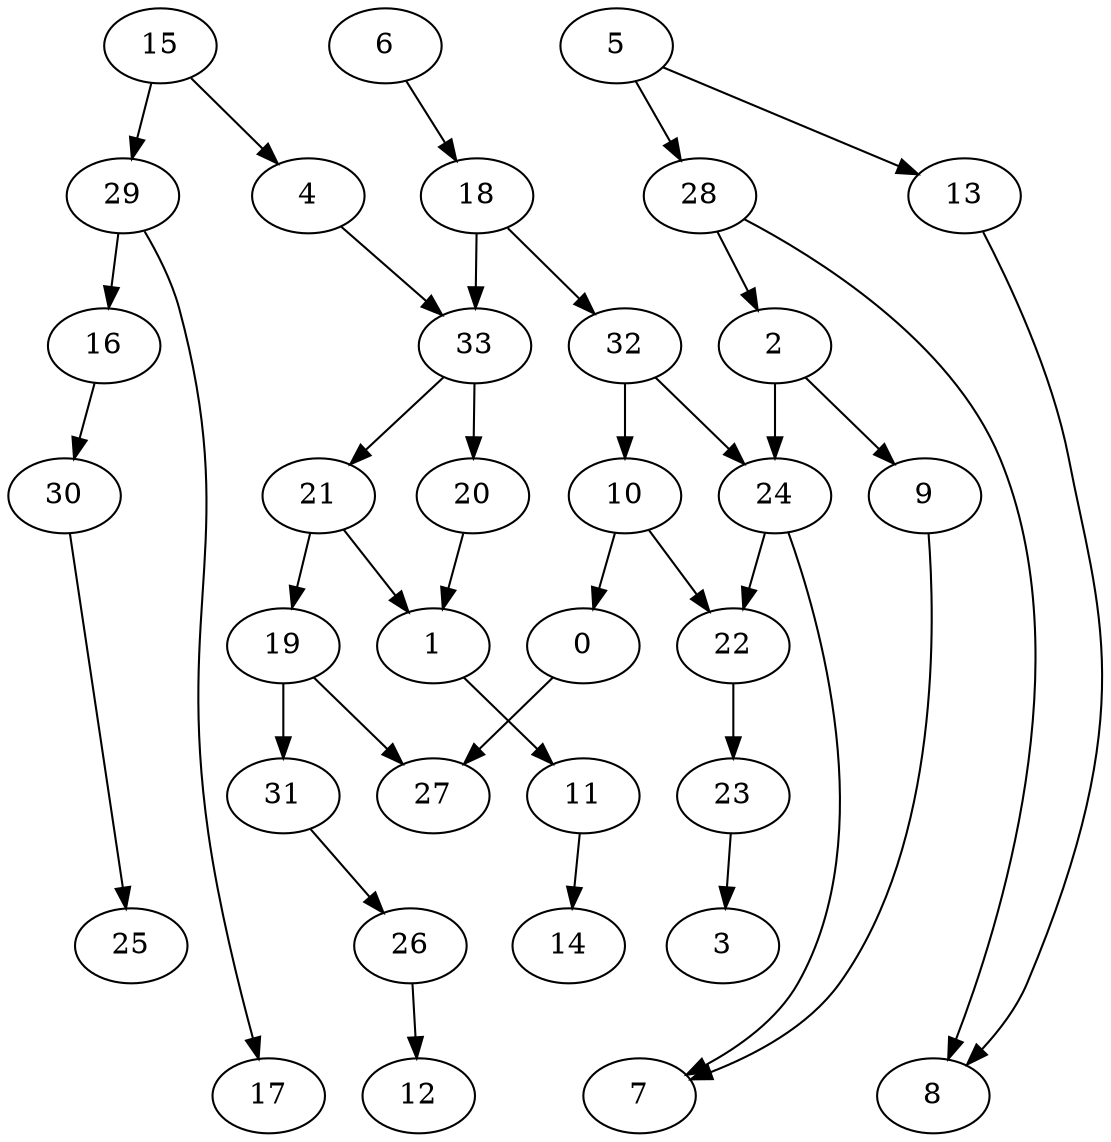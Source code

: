 digraph g {
0;
1;
2;
3;
4;
5;
6;
7;
8;
9;
10;
11;
12;
13;
14;
15;
16;
17;
18;
19;
20;
21;
22;
23;
24;
25;
26;
27;
28;
29;
30;
31;
32;
33;
0 -> 27 [weight=0];
1 -> 11 [weight=0];
2 -> 24 [weight=0];
2 -> 9 [weight=0];
4 -> 33 [weight=0];
5 -> 13 [weight=0];
5 -> 28 [weight=0];
6 -> 18 [weight=0];
9 -> 7 [weight=0];
10 -> 0 [weight=0];
10 -> 22 [weight=0];
11 -> 14 [weight=0];
13 -> 8 [weight=0];
15 -> 29 [weight=0];
15 -> 4 [weight=0];
16 -> 30 [weight=0];
18 -> 32 [weight=0];
18 -> 33 [weight=0];
19 -> 27 [weight=0];
19 -> 31 [weight=0];
20 -> 1 [weight=0];
21 -> 1 [weight=0];
21 -> 19 [weight=0];
22 -> 23 [weight=0];
23 -> 3 [weight=0];
24 -> 7 [weight=0];
24 -> 22 [weight=0];
26 -> 12 [weight=0];
28 -> 2 [weight=0];
28 -> 8 [weight=0];
29 -> 16 [weight=0];
29 -> 17 [weight=0];
30 -> 25 [weight=0];
31 -> 26 [weight=0];
32 -> 10 [weight=1];
32 -> 24 [weight=0];
33 -> 20 [weight=0];
33 -> 21 [weight=0];
}
